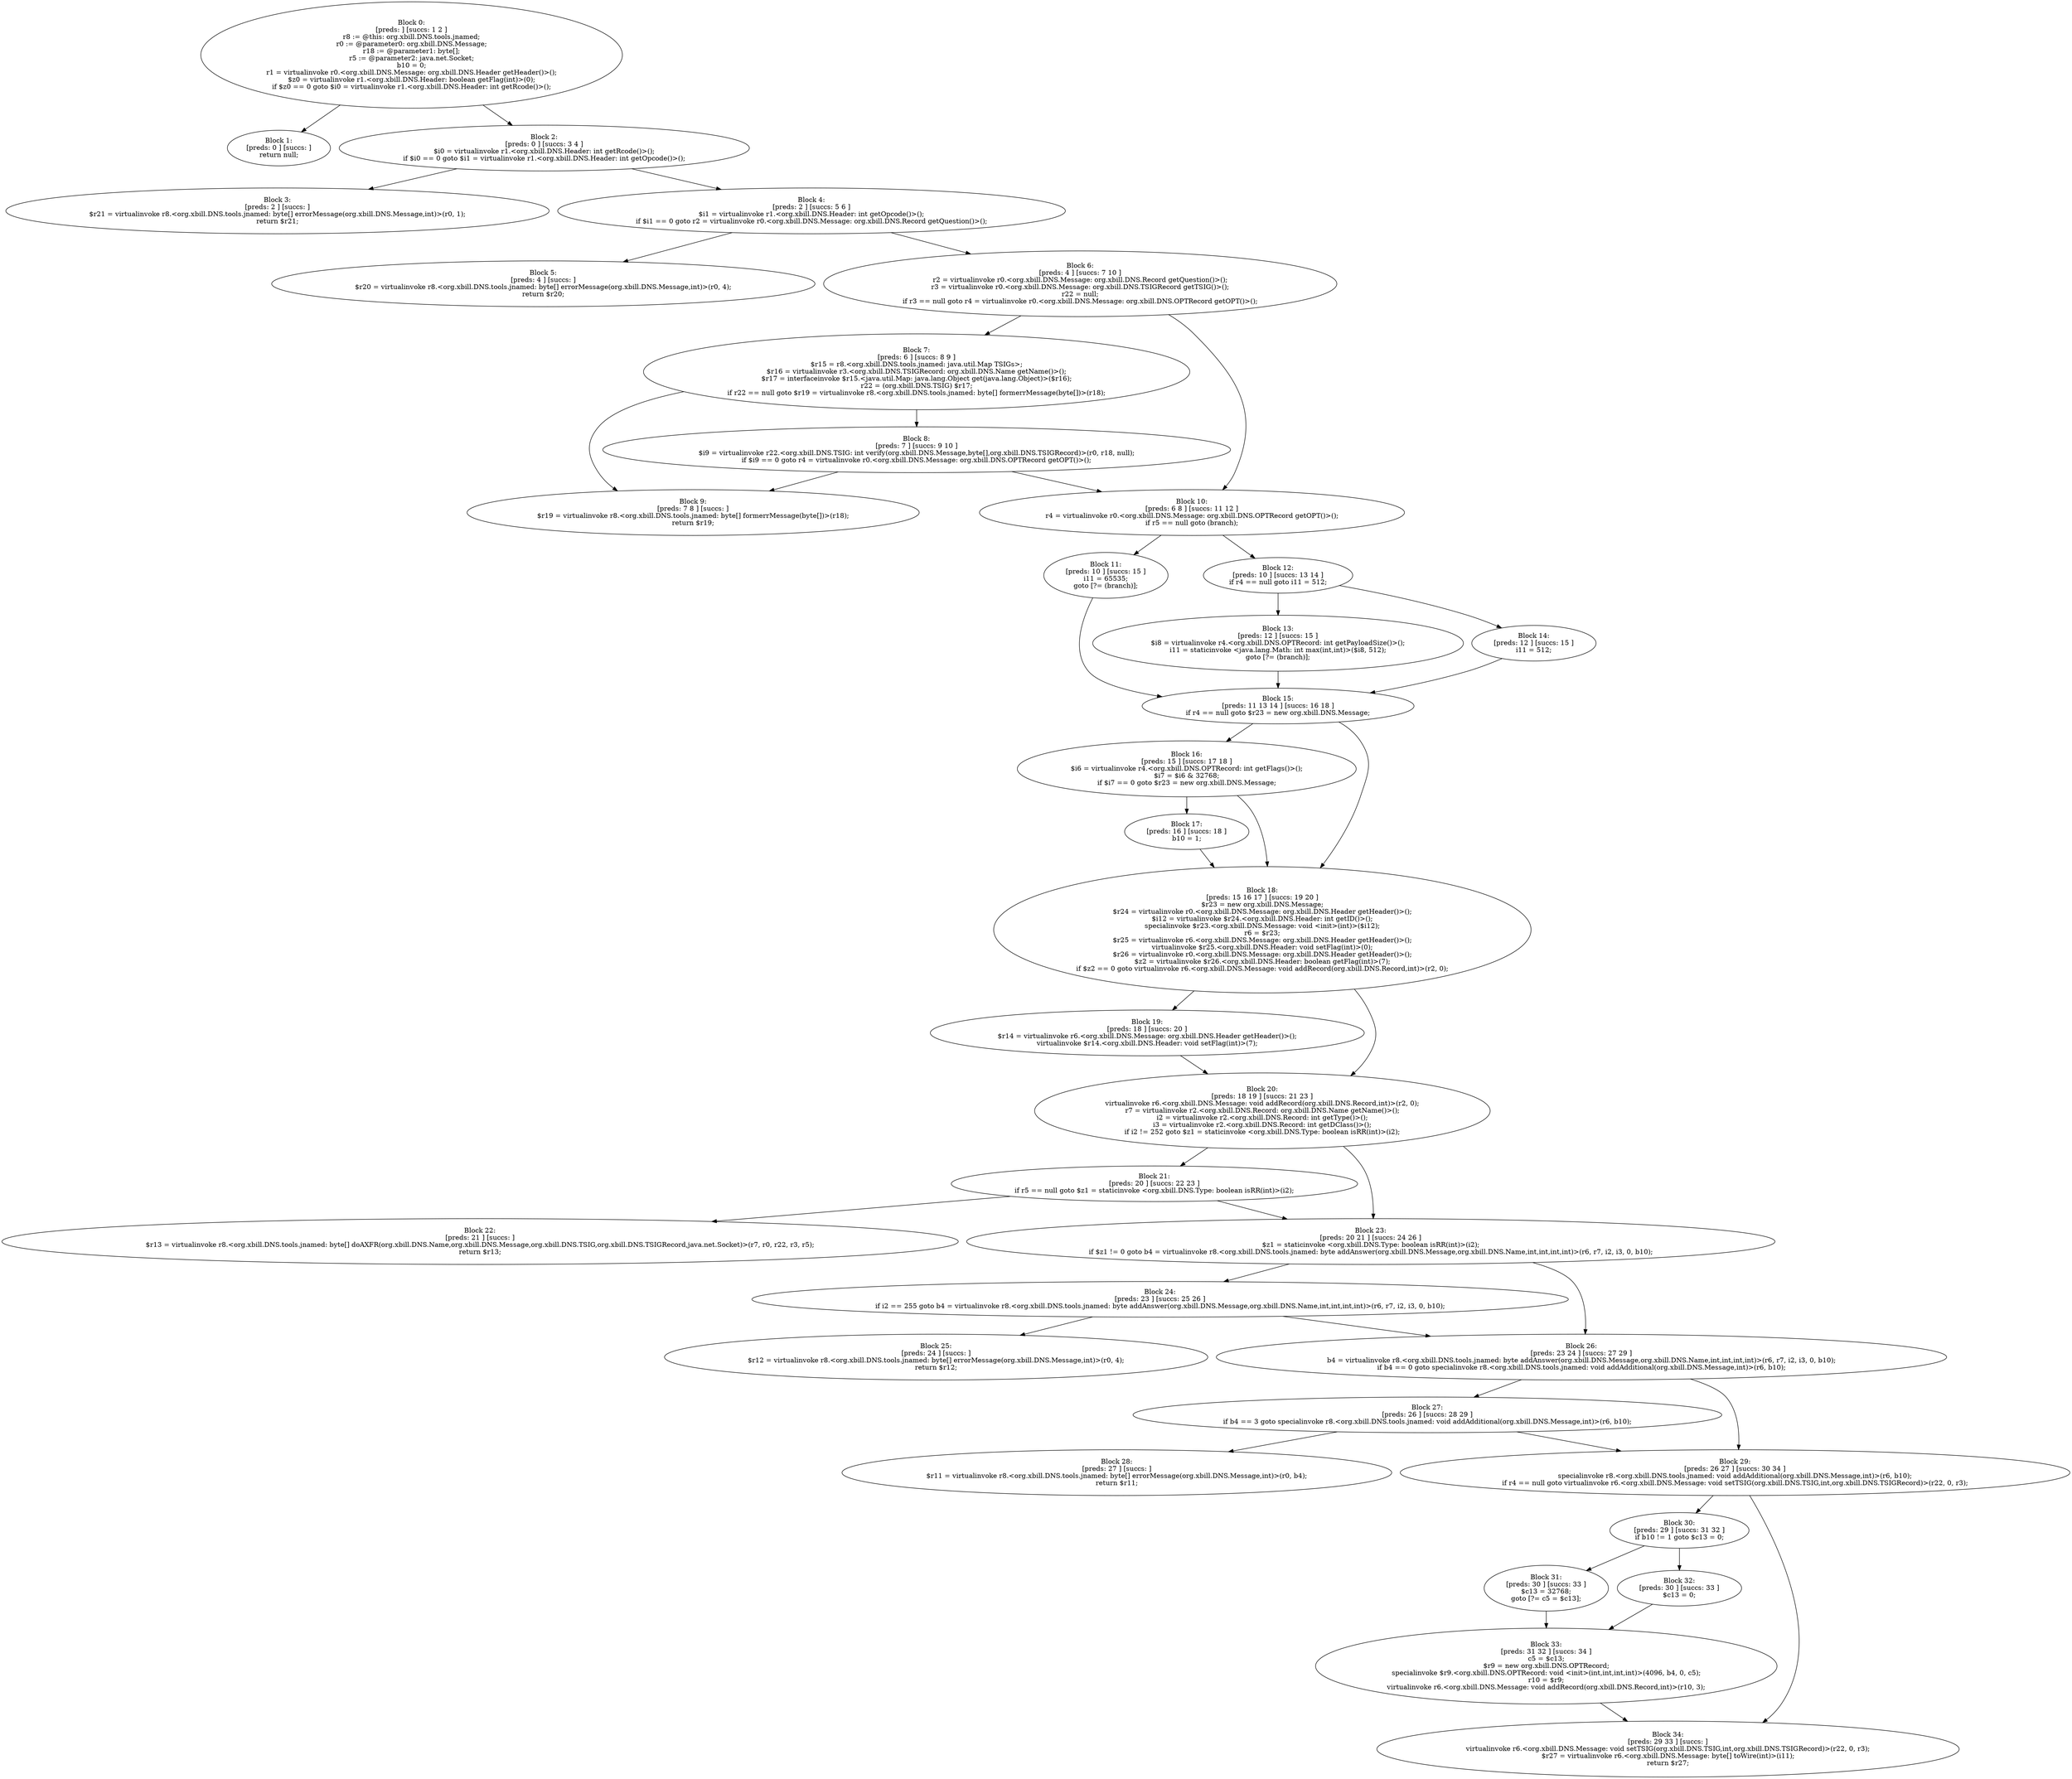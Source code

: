 digraph "unitGraph" {
    "Block 0:
[preds: ] [succs: 1 2 ]
r8 := @this: org.xbill.DNS.tools.jnamed;
r0 := @parameter0: org.xbill.DNS.Message;
r18 := @parameter1: byte[];
r5 := @parameter2: java.net.Socket;
b10 = 0;
r1 = virtualinvoke r0.<org.xbill.DNS.Message: org.xbill.DNS.Header getHeader()>();
$z0 = virtualinvoke r1.<org.xbill.DNS.Header: boolean getFlag(int)>(0);
if $z0 == 0 goto $i0 = virtualinvoke r1.<org.xbill.DNS.Header: int getRcode()>();
"
    "Block 1:
[preds: 0 ] [succs: ]
return null;
"
    "Block 2:
[preds: 0 ] [succs: 3 4 ]
$i0 = virtualinvoke r1.<org.xbill.DNS.Header: int getRcode()>();
if $i0 == 0 goto $i1 = virtualinvoke r1.<org.xbill.DNS.Header: int getOpcode()>();
"
    "Block 3:
[preds: 2 ] [succs: ]
$r21 = virtualinvoke r8.<org.xbill.DNS.tools.jnamed: byte[] errorMessage(org.xbill.DNS.Message,int)>(r0, 1);
return $r21;
"
    "Block 4:
[preds: 2 ] [succs: 5 6 ]
$i1 = virtualinvoke r1.<org.xbill.DNS.Header: int getOpcode()>();
if $i1 == 0 goto r2 = virtualinvoke r0.<org.xbill.DNS.Message: org.xbill.DNS.Record getQuestion()>();
"
    "Block 5:
[preds: 4 ] [succs: ]
$r20 = virtualinvoke r8.<org.xbill.DNS.tools.jnamed: byte[] errorMessage(org.xbill.DNS.Message,int)>(r0, 4);
return $r20;
"
    "Block 6:
[preds: 4 ] [succs: 7 10 ]
r2 = virtualinvoke r0.<org.xbill.DNS.Message: org.xbill.DNS.Record getQuestion()>();
r3 = virtualinvoke r0.<org.xbill.DNS.Message: org.xbill.DNS.TSIGRecord getTSIG()>();
r22 = null;
if r3 == null goto r4 = virtualinvoke r0.<org.xbill.DNS.Message: org.xbill.DNS.OPTRecord getOPT()>();
"
    "Block 7:
[preds: 6 ] [succs: 8 9 ]
$r15 = r8.<org.xbill.DNS.tools.jnamed: java.util.Map TSIGs>;
$r16 = virtualinvoke r3.<org.xbill.DNS.TSIGRecord: org.xbill.DNS.Name getName()>();
$r17 = interfaceinvoke $r15.<java.util.Map: java.lang.Object get(java.lang.Object)>($r16);
r22 = (org.xbill.DNS.TSIG) $r17;
if r22 == null goto $r19 = virtualinvoke r8.<org.xbill.DNS.tools.jnamed: byte[] formerrMessage(byte[])>(r18);
"
    "Block 8:
[preds: 7 ] [succs: 9 10 ]
$i9 = virtualinvoke r22.<org.xbill.DNS.TSIG: int verify(org.xbill.DNS.Message,byte[],org.xbill.DNS.TSIGRecord)>(r0, r18, null);
if $i9 == 0 goto r4 = virtualinvoke r0.<org.xbill.DNS.Message: org.xbill.DNS.OPTRecord getOPT()>();
"
    "Block 9:
[preds: 7 8 ] [succs: ]
$r19 = virtualinvoke r8.<org.xbill.DNS.tools.jnamed: byte[] formerrMessage(byte[])>(r18);
return $r19;
"
    "Block 10:
[preds: 6 8 ] [succs: 11 12 ]
r4 = virtualinvoke r0.<org.xbill.DNS.Message: org.xbill.DNS.OPTRecord getOPT()>();
if r5 == null goto (branch);
"
    "Block 11:
[preds: 10 ] [succs: 15 ]
i11 = 65535;
goto [?= (branch)];
"
    "Block 12:
[preds: 10 ] [succs: 13 14 ]
if r4 == null goto i11 = 512;
"
    "Block 13:
[preds: 12 ] [succs: 15 ]
$i8 = virtualinvoke r4.<org.xbill.DNS.OPTRecord: int getPayloadSize()>();
i11 = staticinvoke <java.lang.Math: int max(int,int)>($i8, 512);
goto [?= (branch)];
"
    "Block 14:
[preds: 12 ] [succs: 15 ]
i11 = 512;
"
    "Block 15:
[preds: 11 13 14 ] [succs: 16 18 ]
if r4 == null goto $r23 = new org.xbill.DNS.Message;
"
    "Block 16:
[preds: 15 ] [succs: 17 18 ]
$i6 = virtualinvoke r4.<org.xbill.DNS.OPTRecord: int getFlags()>();
$i7 = $i6 & 32768;
if $i7 == 0 goto $r23 = new org.xbill.DNS.Message;
"
    "Block 17:
[preds: 16 ] [succs: 18 ]
b10 = 1;
"
    "Block 18:
[preds: 15 16 17 ] [succs: 19 20 ]
$r23 = new org.xbill.DNS.Message;
$r24 = virtualinvoke r0.<org.xbill.DNS.Message: org.xbill.DNS.Header getHeader()>();
$i12 = virtualinvoke $r24.<org.xbill.DNS.Header: int getID()>();
specialinvoke $r23.<org.xbill.DNS.Message: void <init>(int)>($i12);
r6 = $r23;
$r25 = virtualinvoke r6.<org.xbill.DNS.Message: org.xbill.DNS.Header getHeader()>();
virtualinvoke $r25.<org.xbill.DNS.Header: void setFlag(int)>(0);
$r26 = virtualinvoke r0.<org.xbill.DNS.Message: org.xbill.DNS.Header getHeader()>();
$z2 = virtualinvoke $r26.<org.xbill.DNS.Header: boolean getFlag(int)>(7);
if $z2 == 0 goto virtualinvoke r6.<org.xbill.DNS.Message: void addRecord(org.xbill.DNS.Record,int)>(r2, 0);
"
    "Block 19:
[preds: 18 ] [succs: 20 ]
$r14 = virtualinvoke r6.<org.xbill.DNS.Message: org.xbill.DNS.Header getHeader()>();
virtualinvoke $r14.<org.xbill.DNS.Header: void setFlag(int)>(7);
"
    "Block 20:
[preds: 18 19 ] [succs: 21 23 ]
virtualinvoke r6.<org.xbill.DNS.Message: void addRecord(org.xbill.DNS.Record,int)>(r2, 0);
r7 = virtualinvoke r2.<org.xbill.DNS.Record: org.xbill.DNS.Name getName()>();
i2 = virtualinvoke r2.<org.xbill.DNS.Record: int getType()>();
i3 = virtualinvoke r2.<org.xbill.DNS.Record: int getDClass()>();
if i2 != 252 goto $z1 = staticinvoke <org.xbill.DNS.Type: boolean isRR(int)>(i2);
"
    "Block 21:
[preds: 20 ] [succs: 22 23 ]
if r5 == null goto $z1 = staticinvoke <org.xbill.DNS.Type: boolean isRR(int)>(i2);
"
    "Block 22:
[preds: 21 ] [succs: ]
$r13 = virtualinvoke r8.<org.xbill.DNS.tools.jnamed: byte[] doAXFR(org.xbill.DNS.Name,org.xbill.DNS.Message,org.xbill.DNS.TSIG,org.xbill.DNS.TSIGRecord,java.net.Socket)>(r7, r0, r22, r3, r5);
return $r13;
"
    "Block 23:
[preds: 20 21 ] [succs: 24 26 ]
$z1 = staticinvoke <org.xbill.DNS.Type: boolean isRR(int)>(i2);
if $z1 != 0 goto b4 = virtualinvoke r8.<org.xbill.DNS.tools.jnamed: byte addAnswer(org.xbill.DNS.Message,org.xbill.DNS.Name,int,int,int,int)>(r6, r7, i2, i3, 0, b10);
"
    "Block 24:
[preds: 23 ] [succs: 25 26 ]
if i2 == 255 goto b4 = virtualinvoke r8.<org.xbill.DNS.tools.jnamed: byte addAnswer(org.xbill.DNS.Message,org.xbill.DNS.Name,int,int,int,int)>(r6, r7, i2, i3, 0, b10);
"
    "Block 25:
[preds: 24 ] [succs: ]
$r12 = virtualinvoke r8.<org.xbill.DNS.tools.jnamed: byte[] errorMessage(org.xbill.DNS.Message,int)>(r0, 4);
return $r12;
"
    "Block 26:
[preds: 23 24 ] [succs: 27 29 ]
b4 = virtualinvoke r8.<org.xbill.DNS.tools.jnamed: byte addAnswer(org.xbill.DNS.Message,org.xbill.DNS.Name,int,int,int,int)>(r6, r7, i2, i3, 0, b10);
if b4 == 0 goto specialinvoke r8.<org.xbill.DNS.tools.jnamed: void addAdditional(org.xbill.DNS.Message,int)>(r6, b10);
"
    "Block 27:
[preds: 26 ] [succs: 28 29 ]
if b4 == 3 goto specialinvoke r8.<org.xbill.DNS.tools.jnamed: void addAdditional(org.xbill.DNS.Message,int)>(r6, b10);
"
    "Block 28:
[preds: 27 ] [succs: ]
$r11 = virtualinvoke r8.<org.xbill.DNS.tools.jnamed: byte[] errorMessage(org.xbill.DNS.Message,int)>(r0, b4);
return $r11;
"
    "Block 29:
[preds: 26 27 ] [succs: 30 34 ]
specialinvoke r8.<org.xbill.DNS.tools.jnamed: void addAdditional(org.xbill.DNS.Message,int)>(r6, b10);
if r4 == null goto virtualinvoke r6.<org.xbill.DNS.Message: void setTSIG(org.xbill.DNS.TSIG,int,org.xbill.DNS.TSIGRecord)>(r22, 0, r3);
"
    "Block 30:
[preds: 29 ] [succs: 31 32 ]
if b10 != 1 goto $c13 = 0;
"
    "Block 31:
[preds: 30 ] [succs: 33 ]
$c13 = 32768;
goto [?= c5 = $c13];
"
    "Block 32:
[preds: 30 ] [succs: 33 ]
$c13 = 0;
"
    "Block 33:
[preds: 31 32 ] [succs: 34 ]
c5 = $c13;
$r9 = new org.xbill.DNS.OPTRecord;
specialinvoke $r9.<org.xbill.DNS.OPTRecord: void <init>(int,int,int,int)>(4096, b4, 0, c5);
r10 = $r9;
virtualinvoke r6.<org.xbill.DNS.Message: void addRecord(org.xbill.DNS.Record,int)>(r10, 3);
"
    "Block 34:
[preds: 29 33 ] [succs: ]
virtualinvoke r6.<org.xbill.DNS.Message: void setTSIG(org.xbill.DNS.TSIG,int,org.xbill.DNS.TSIGRecord)>(r22, 0, r3);
$r27 = virtualinvoke r6.<org.xbill.DNS.Message: byte[] toWire(int)>(i11);
return $r27;
"
    "Block 0:
[preds: ] [succs: 1 2 ]
r8 := @this: org.xbill.DNS.tools.jnamed;
r0 := @parameter0: org.xbill.DNS.Message;
r18 := @parameter1: byte[];
r5 := @parameter2: java.net.Socket;
b10 = 0;
r1 = virtualinvoke r0.<org.xbill.DNS.Message: org.xbill.DNS.Header getHeader()>();
$z0 = virtualinvoke r1.<org.xbill.DNS.Header: boolean getFlag(int)>(0);
if $z0 == 0 goto $i0 = virtualinvoke r1.<org.xbill.DNS.Header: int getRcode()>();
"->"Block 1:
[preds: 0 ] [succs: ]
return null;
";
    "Block 0:
[preds: ] [succs: 1 2 ]
r8 := @this: org.xbill.DNS.tools.jnamed;
r0 := @parameter0: org.xbill.DNS.Message;
r18 := @parameter1: byte[];
r5 := @parameter2: java.net.Socket;
b10 = 0;
r1 = virtualinvoke r0.<org.xbill.DNS.Message: org.xbill.DNS.Header getHeader()>();
$z0 = virtualinvoke r1.<org.xbill.DNS.Header: boolean getFlag(int)>(0);
if $z0 == 0 goto $i0 = virtualinvoke r1.<org.xbill.DNS.Header: int getRcode()>();
"->"Block 2:
[preds: 0 ] [succs: 3 4 ]
$i0 = virtualinvoke r1.<org.xbill.DNS.Header: int getRcode()>();
if $i0 == 0 goto $i1 = virtualinvoke r1.<org.xbill.DNS.Header: int getOpcode()>();
";
    "Block 2:
[preds: 0 ] [succs: 3 4 ]
$i0 = virtualinvoke r1.<org.xbill.DNS.Header: int getRcode()>();
if $i0 == 0 goto $i1 = virtualinvoke r1.<org.xbill.DNS.Header: int getOpcode()>();
"->"Block 3:
[preds: 2 ] [succs: ]
$r21 = virtualinvoke r8.<org.xbill.DNS.tools.jnamed: byte[] errorMessage(org.xbill.DNS.Message,int)>(r0, 1);
return $r21;
";
    "Block 2:
[preds: 0 ] [succs: 3 4 ]
$i0 = virtualinvoke r1.<org.xbill.DNS.Header: int getRcode()>();
if $i0 == 0 goto $i1 = virtualinvoke r1.<org.xbill.DNS.Header: int getOpcode()>();
"->"Block 4:
[preds: 2 ] [succs: 5 6 ]
$i1 = virtualinvoke r1.<org.xbill.DNS.Header: int getOpcode()>();
if $i1 == 0 goto r2 = virtualinvoke r0.<org.xbill.DNS.Message: org.xbill.DNS.Record getQuestion()>();
";
    "Block 4:
[preds: 2 ] [succs: 5 6 ]
$i1 = virtualinvoke r1.<org.xbill.DNS.Header: int getOpcode()>();
if $i1 == 0 goto r2 = virtualinvoke r0.<org.xbill.DNS.Message: org.xbill.DNS.Record getQuestion()>();
"->"Block 5:
[preds: 4 ] [succs: ]
$r20 = virtualinvoke r8.<org.xbill.DNS.tools.jnamed: byte[] errorMessage(org.xbill.DNS.Message,int)>(r0, 4);
return $r20;
";
    "Block 4:
[preds: 2 ] [succs: 5 6 ]
$i1 = virtualinvoke r1.<org.xbill.DNS.Header: int getOpcode()>();
if $i1 == 0 goto r2 = virtualinvoke r0.<org.xbill.DNS.Message: org.xbill.DNS.Record getQuestion()>();
"->"Block 6:
[preds: 4 ] [succs: 7 10 ]
r2 = virtualinvoke r0.<org.xbill.DNS.Message: org.xbill.DNS.Record getQuestion()>();
r3 = virtualinvoke r0.<org.xbill.DNS.Message: org.xbill.DNS.TSIGRecord getTSIG()>();
r22 = null;
if r3 == null goto r4 = virtualinvoke r0.<org.xbill.DNS.Message: org.xbill.DNS.OPTRecord getOPT()>();
";
    "Block 6:
[preds: 4 ] [succs: 7 10 ]
r2 = virtualinvoke r0.<org.xbill.DNS.Message: org.xbill.DNS.Record getQuestion()>();
r3 = virtualinvoke r0.<org.xbill.DNS.Message: org.xbill.DNS.TSIGRecord getTSIG()>();
r22 = null;
if r3 == null goto r4 = virtualinvoke r0.<org.xbill.DNS.Message: org.xbill.DNS.OPTRecord getOPT()>();
"->"Block 7:
[preds: 6 ] [succs: 8 9 ]
$r15 = r8.<org.xbill.DNS.tools.jnamed: java.util.Map TSIGs>;
$r16 = virtualinvoke r3.<org.xbill.DNS.TSIGRecord: org.xbill.DNS.Name getName()>();
$r17 = interfaceinvoke $r15.<java.util.Map: java.lang.Object get(java.lang.Object)>($r16);
r22 = (org.xbill.DNS.TSIG) $r17;
if r22 == null goto $r19 = virtualinvoke r8.<org.xbill.DNS.tools.jnamed: byte[] formerrMessage(byte[])>(r18);
";
    "Block 6:
[preds: 4 ] [succs: 7 10 ]
r2 = virtualinvoke r0.<org.xbill.DNS.Message: org.xbill.DNS.Record getQuestion()>();
r3 = virtualinvoke r0.<org.xbill.DNS.Message: org.xbill.DNS.TSIGRecord getTSIG()>();
r22 = null;
if r3 == null goto r4 = virtualinvoke r0.<org.xbill.DNS.Message: org.xbill.DNS.OPTRecord getOPT()>();
"->"Block 10:
[preds: 6 8 ] [succs: 11 12 ]
r4 = virtualinvoke r0.<org.xbill.DNS.Message: org.xbill.DNS.OPTRecord getOPT()>();
if r5 == null goto (branch);
";
    "Block 7:
[preds: 6 ] [succs: 8 9 ]
$r15 = r8.<org.xbill.DNS.tools.jnamed: java.util.Map TSIGs>;
$r16 = virtualinvoke r3.<org.xbill.DNS.TSIGRecord: org.xbill.DNS.Name getName()>();
$r17 = interfaceinvoke $r15.<java.util.Map: java.lang.Object get(java.lang.Object)>($r16);
r22 = (org.xbill.DNS.TSIG) $r17;
if r22 == null goto $r19 = virtualinvoke r8.<org.xbill.DNS.tools.jnamed: byte[] formerrMessage(byte[])>(r18);
"->"Block 8:
[preds: 7 ] [succs: 9 10 ]
$i9 = virtualinvoke r22.<org.xbill.DNS.TSIG: int verify(org.xbill.DNS.Message,byte[],org.xbill.DNS.TSIGRecord)>(r0, r18, null);
if $i9 == 0 goto r4 = virtualinvoke r0.<org.xbill.DNS.Message: org.xbill.DNS.OPTRecord getOPT()>();
";
    "Block 7:
[preds: 6 ] [succs: 8 9 ]
$r15 = r8.<org.xbill.DNS.tools.jnamed: java.util.Map TSIGs>;
$r16 = virtualinvoke r3.<org.xbill.DNS.TSIGRecord: org.xbill.DNS.Name getName()>();
$r17 = interfaceinvoke $r15.<java.util.Map: java.lang.Object get(java.lang.Object)>($r16);
r22 = (org.xbill.DNS.TSIG) $r17;
if r22 == null goto $r19 = virtualinvoke r8.<org.xbill.DNS.tools.jnamed: byte[] formerrMessage(byte[])>(r18);
"->"Block 9:
[preds: 7 8 ] [succs: ]
$r19 = virtualinvoke r8.<org.xbill.DNS.tools.jnamed: byte[] formerrMessage(byte[])>(r18);
return $r19;
";
    "Block 8:
[preds: 7 ] [succs: 9 10 ]
$i9 = virtualinvoke r22.<org.xbill.DNS.TSIG: int verify(org.xbill.DNS.Message,byte[],org.xbill.DNS.TSIGRecord)>(r0, r18, null);
if $i9 == 0 goto r4 = virtualinvoke r0.<org.xbill.DNS.Message: org.xbill.DNS.OPTRecord getOPT()>();
"->"Block 9:
[preds: 7 8 ] [succs: ]
$r19 = virtualinvoke r8.<org.xbill.DNS.tools.jnamed: byte[] formerrMessage(byte[])>(r18);
return $r19;
";
    "Block 8:
[preds: 7 ] [succs: 9 10 ]
$i9 = virtualinvoke r22.<org.xbill.DNS.TSIG: int verify(org.xbill.DNS.Message,byte[],org.xbill.DNS.TSIGRecord)>(r0, r18, null);
if $i9 == 0 goto r4 = virtualinvoke r0.<org.xbill.DNS.Message: org.xbill.DNS.OPTRecord getOPT()>();
"->"Block 10:
[preds: 6 8 ] [succs: 11 12 ]
r4 = virtualinvoke r0.<org.xbill.DNS.Message: org.xbill.DNS.OPTRecord getOPT()>();
if r5 == null goto (branch);
";
    "Block 10:
[preds: 6 8 ] [succs: 11 12 ]
r4 = virtualinvoke r0.<org.xbill.DNS.Message: org.xbill.DNS.OPTRecord getOPT()>();
if r5 == null goto (branch);
"->"Block 11:
[preds: 10 ] [succs: 15 ]
i11 = 65535;
goto [?= (branch)];
";
    "Block 10:
[preds: 6 8 ] [succs: 11 12 ]
r4 = virtualinvoke r0.<org.xbill.DNS.Message: org.xbill.DNS.OPTRecord getOPT()>();
if r5 == null goto (branch);
"->"Block 12:
[preds: 10 ] [succs: 13 14 ]
if r4 == null goto i11 = 512;
";
    "Block 11:
[preds: 10 ] [succs: 15 ]
i11 = 65535;
goto [?= (branch)];
"->"Block 15:
[preds: 11 13 14 ] [succs: 16 18 ]
if r4 == null goto $r23 = new org.xbill.DNS.Message;
";
    "Block 12:
[preds: 10 ] [succs: 13 14 ]
if r4 == null goto i11 = 512;
"->"Block 13:
[preds: 12 ] [succs: 15 ]
$i8 = virtualinvoke r4.<org.xbill.DNS.OPTRecord: int getPayloadSize()>();
i11 = staticinvoke <java.lang.Math: int max(int,int)>($i8, 512);
goto [?= (branch)];
";
    "Block 12:
[preds: 10 ] [succs: 13 14 ]
if r4 == null goto i11 = 512;
"->"Block 14:
[preds: 12 ] [succs: 15 ]
i11 = 512;
";
    "Block 13:
[preds: 12 ] [succs: 15 ]
$i8 = virtualinvoke r4.<org.xbill.DNS.OPTRecord: int getPayloadSize()>();
i11 = staticinvoke <java.lang.Math: int max(int,int)>($i8, 512);
goto [?= (branch)];
"->"Block 15:
[preds: 11 13 14 ] [succs: 16 18 ]
if r4 == null goto $r23 = new org.xbill.DNS.Message;
";
    "Block 14:
[preds: 12 ] [succs: 15 ]
i11 = 512;
"->"Block 15:
[preds: 11 13 14 ] [succs: 16 18 ]
if r4 == null goto $r23 = new org.xbill.DNS.Message;
";
    "Block 15:
[preds: 11 13 14 ] [succs: 16 18 ]
if r4 == null goto $r23 = new org.xbill.DNS.Message;
"->"Block 16:
[preds: 15 ] [succs: 17 18 ]
$i6 = virtualinvoke r4.<org.xbill.DNS.OPTRecord: int getFlags()>();
$i7 = $i6 & 32768;
if $i7 == 0 goto $r23 = new org.xbill.DNS.Message;
";
    "Block 15:
[preds: 11 13 14 ] [succs: 16 18 ]
if r4 == null goto $r23 = new org.xbill.DNS.Message;
"->"Block 18:
[preds: 15 16 17 ] [succs: 19 20 ]
$r23 = new org.xbill.DNS.Message;
$r24 = virtualinvoke r0.<org.xbill.DNS.Message: org.xbill.DNS.Header getHeader()>();
$i12 = virtualinvoke $r24.<org.xbill.DNS.Header: int getID()>();
specialinvoke $r23.<org.xbill.DNS.Message: void <init>(int)>($i12);
r6 = $r23;
$r25 = virtualinvoke r6.<org.xbill.DNS.Message: org.xbill.DNS.Header getHeader()>();
virtualinvoke $r25.<org.xbill.DNS.Header: void setFlag(int)>(0);
$r26 = virtualinvoke r0.<org.xbill.DNS.Message: org.xbill.DNS.Header getHeader()>();
$z2 = virtualinvoke $r26.<org.xbill.DNS.Header: boolean getFlag(int)>(7);
if $z2 == 0 goto virtualinvoke r6.<org.xbill.DNS.Message: void addRecord(org.xbill.DNS.Record,int)>(r2, 0);
";
    "Block 16:
[preds: 15 ] [succs: 17 18 ]
$i6 = virtualinvoke r4.<org.xbill.DNS.OPTRecord: int getFlags()>();
$i7 = $i6 & 32768;
if $i7 == 0 goto $r23 = new org.xbill.DNS.Message;
"->"Block 17:
[preds: 16 ] [succs: 18 ]
b10 = 1;
";
    "Block 16:
[preds: 15 ] [succs: 17 18 ]
$i6 = virtualinvoke r4.<org.xbill.DNS.OPTRecord: int getFlags()>();
$i7 = $i6 & 32768;
if $i7 == 0 goto $r23 = new org.xbill.DNS.Message;
"->"Block 18:
[preds: 15 16 17 ] [succs: 19 20 ]
$r23 = new org.xbill.DNS.Message;
$r24 = virtualinvoke r0.<org.xbill.DNS.Message: org.xbill.DNS.Header getHeader()>();
$i12 = virtualinvoke $r24.<org.xbill.DNS.Header: int getID()>();
specialinvoke $r23.<org.xbill.DNS.Message: void <init>(int)>($i12);
r6 = $r23;
$r25 = virtualinvoke r6.<org.xbill.DNS.Message: org.xbill.DNS.Header getHeader()>();
virtualinvoke $r25.<org.xbill.DNS.Header: void setFlag(int)>(0);
$r26 = virtualinvoke r0.<org.xbill.DNS.Message: org.xbill.DNS.Header getHeader()>();
$z2 = virtualinvoke $r26.<org.xbill.DNS.Header: boolean getFlag(int)>(7);
if $z2 == 0 goto virtualinvoke r6.<org.xbill.DNS.Message: void addRecord(org.xbill.DNS.Record,int)>(r2, 0);
";
    "Block 17:
[preds: 16 ] [succs: 18 ]
b10 = 1;
"->"Block 18:
[preds: 15 16 17 ] [succs: 19 20 ]
$r23 = new org.xbill.DNS.Message;
$r24 = virtualinvoke r0.<org.xbill.DNS.Message: org.xbill.DNS.Header getHeader()>();
$i12 = virtualinvoke $r24.<org.xbill.DNS.Header: int getID()>();
specialinvoke $r23.<org.xbill.DNS.Message: void <init>(int)>($i12);
r6 = $r23;
$r25 = virtualinvoke r6.<org.xbill.DNS.Message: org.xbill.DNS.Header getHeader()>();
virtualinvoke $r25.<org.xbill.DNS.Header: void setFlag(int)>(0);
$r26 = virtualinvoke r0.<org.xbill.DNS.Message: org.xbill.DNS.Header getHeader()>();
$z2 = virtualinvoke $r26.<org.xbill.DNS.Header: boolean getFlag(int)>(7);
if $z2 == 0 goto virtualinvoke r6.<org.xbill.DNS.Message: void addRecord(org.xbill.DNS.Record,int)>(r2, 0);
";
    "Block 18:
[preds: 15 16 17 ] [succs: 19 20 ]
$r23 = new org.xbill.DNS.Message;
$r24 = virtualinvoke r0.<org.xbill.DNS.Message: org.xbill.DNS.Header getHeader()>();
$i12 = virtualinvoke $r24.<org.xbill.DNS.Header: int getID()>();
specialinvoke $r23.<org.xbill.DNS.Message: void <init>(int)>($i12);
r6 = $r23;
$r25 = virtualinvoke r6.<org.xbill.DNS.Message: org.xbill.DNS.Header getHeader()>();
virtualinvoke $r25.<org.xbill.DNS.Header: void setFlag(int)>(0);
$r26 = virtualinvoke r0.<org.xbill.DNS.Message: org.xbill.DNS.Header getHeader()>();
$z2 = virtualinvoke $r26.<org.xbill.DNS.Header: boolean getFlag(int)>(7);
if $z2 == 0 goto virtualinvoke r6.<org.xbill.DNS.Message: void addRecord(org.xbill.DNS.Record,int)>(r2, 0);
"->"Block 19:
[preds: 18 ] [succs: 20 ]
$r14 = virtualinvoke r6.<org.xbill.DNS.Message: org.xbill.DNS.Header getHeader()>();
virtualinvoke $r14.<org.xbill.DNS.Header: void setFlag(int)>(7);
";
    "Block 18:
[preds: 15 16 17 ] [succs: 19 20 ]
$r23 = new org.xbill.DNS.Message;
$r24 = virtualinvoke r0.<org.xbill.DNS.Message: org.xbill.DNS.Header getHeader()>();
$i12 = virtualinvoke $r24.<org.xbill.DNS.Header: int getID()>();
specialinvoke $r23.<org.xbill.DNS.Message: void <init>(int)>($i12);
r6 = $r23;
$r25 = virtualinvoke r6.<org.xbill.DNS.Message: org.xbill.DNS.Header getHeader()>();
virtualinvoke $r25.<org.xbill.DNS.Header: void setFlag(int)>(0);
$r26 = virtualinvoke r0.<org.xbill.DNS.Message: org.xbill.DNS.Header getHeader()>();
$z2 = virtualinvoke $r26.<org.xbill.DNS.Header: boolean getFlag(int)>(7);
if $z2 == 0 goto virtualinvoke r6.<org.xbill.DNS.Message: void addRecord(org.xbill.DNS.Record,int)>(r2, 0);
"->"Block 20:
[preds: 18 19 ] [succs: 21 23 ]
virtualinvoke r6.<org.xbill.DNS.Message: void addRecord(org.xbill.DNS.Record,int)>(r2, 0);
r7 = virtualinvoke r2.<org.xbill.DNS.Record: org.xbill.DNS.Name getName()>();
i2 = virtualinvoke r2.<org.xbill.DNS.Record: int getType()>();
i3 = virtualinvoke r2.<org.xbill.DNS.Record: int getDClass()>();
if i2 != 252 goto $z1 = staticinvoke <org.xbill.DNS.Type: boolean isRR(int)>(i2);
";
    "Block 19:
[preds: 18 ] [succs: 20 ]
$r14 = virtualinvoke r6.<org.xbill.DNS.Message: org.xbill.DNS.Header getHeader()>();
virtualinvoke $r14.<org.xbill.DNS.Header: void setFlag(int)>(7);
"->"Block 20:
[preds: 18 19 ] [succs: 21 23 ]
virtualinvoke r6.<org.xbill.DNS.Message: void addRecord(org.xbill.DNS.Record,int)>(r2, 0);
r7 = virtualinvoke r2.<org.xbill.DNS.Record: org.xbill.DNS.Name getName()>();
i2 = virtualinvoke r2.<org.xbill.DNS.Record: int getType()>();
i3 = virtualinvoke r2.<org.xbill.DNS.Record: int getDClass()>();
if i2 != 252 goto $z1 = staticinvoke <org.xbill.DNS.Type: boolean isRR(int)>(i2);
";
    "Block 20:
[preds: 18 19 ] [succs: 21 23 ]
virtualinvoke r6.<org.xbill.DNS.Message: void addRecord(org.xbill.DNS.Record,int)>(r2, 0);
r7 = virtualinvoke r2.<org.xbill.DNS.Record: org.xbill.DNS.Name getName()>();
i2 = virtualinvoke r2.<org.xbill.DNS.Record: int getType()>();
i3 = virtualinvoke r2.<org.xbill.DNS.Record: int getDClass()>();
if i2 != 252 goto $z1 = staticinvoke <org.xbill.DNS.Type: boolean isRR(int)>(i2);
"->"Block 21:
[preds: 20 ] [succs: 22 23 ]
if r5 == null goto $z1 = staticinvoke <org.xbill.DNS.Type: boolean isRR(int)>(i2);
";
    "Block 20:
[preds: 18 19 ] [succs: 21 23 ]
virtualinvoke r6.<org.xbill.DNS.Message: void addRecord(org.xbill.DNS.Record,int)>(r2, 0);
r7 = virtualinvoke r2.<org.xbill.DNS.Record: org.xbill.DNS.Name getName()>();
i2 = virtualinvoke r2.<org.xbill.DNS.Record: int getType()>();
i3 = virtualinvoke r2.<org.xbill.DNS.Record: int getDClass()>();
if i2 != 252 goto $z1 = staticinvoke <org.xbill.DNS.Type: boolean isRR(int)>(i2);
"->"Block 23:
[preds: 20 21 ] [succs: 24 26 ]
$z1 = staticinvoke <org.xbill.DNS.Type: boolean isRR(int)>(i2);
if $z1 != 0 goto b4 = virtualinvoke r8.<org.xbill.DNS.tools.jnamed: byte addAnswer(org.xbill.DNS.Message,org.xbill.DNS.Name,int,int,int,int)>(r6, r7, i2, i3, 0, b10);
";
    "Block 21:
[preds: 20 ] [succs: 22 23 ]
if r5 == null goto $z1 = staticinvoke <org.xbill.DNS.Type: boolean isRR(int)>(i2);
"->"Block 22:
[preds: 21 ] [succs: ]
$r13 = virtualinvoke r8.<org.xbill.DNS.tools.jnamed: byte[] doAXFR(org.xbill.DNS.Name,org.xbill.DNS.Message,org.xbill.DNS.TSIG,org.xbill.DNS.TSIGRecord,java.net.Socket)>(r7, r0, r22, r3, r5);
return $r13;
";
    "Block 21:
[preds: 20 ] [succs: 22 23 ]
if r5 == null goto $z1 = staticinvoke <org.xbill.DNS.Type: boolean isRR(int)>(i2);
"->"Block 23:
[preds: 20 21 ] [succs: 24 26 ]
$z1 = staticinvoke <org.xbill.DNS.Type: boolean isRR(int)>(i2);
if $z1 != 0 goto b4 = virtualinvoke r8.<org.xbill.DNS.tools.jnamed: byte addAnswer(org.xbill.DNS.Message,org.xbill.DNS.Name,int,int,int,int)>(r6, r7, i2, i3, 0, b10);
";
    "Block 23:
[preds: 20 21 ] [succs: 24 26 ]
$z1 = staticinvoke <org.xbill.DNS.Type: boolean isRR(int)>(i2);
if $z1 != 0 goto b4 = virtualinvoke r8.<org.xbill.DNS.tools.jnamed: byte addAnswer(org.xbill.DNS.Message,org.xbill.DNS.Name,int,int,int,int)>(r6, r7, i2, i3, 0, b10);
"->"Block 24:
[preds: 23 ] [succs: 25 26 ]
if i2 == 255 goto b4 = virtualinvoke r8.<org.xbill.DNS.tools.jnamed: byte addAnswer(org.xbill.DNS.Message,org.xbill.DNS.Name,int,int,int,int)>(r6, r7, i2, i3, 0, b10);
";
    "Block 23:
[preds: 20 21 ] [succs: 24 26 ]
$z1 = staticinvoke <org.xbill.DNS.Type: boolean isRR(int)>(i2);
if $z1 != 0 goto b4 = virtualinvoke r8.<org.xbill.DNS.tools.jnamed: byte addAnswer(org.xbill.DNS.Message,org.xbill.DNS.Name,int,int,int,int)>(r6, r7, i2, i3, 0, b10);
"->"Block 26:
[preds: 23 24 ] [succs: 27 29 ]
b4 = virtualinvoke r8.<org.xbill.DNS.tools.jnamed: byte addAnswer(org.xbill.DNS.Message,org.xbill.DNS.Name,int,int,int,int)>(r6, r7, i2, i3, 0, b10);
if b4 == 0 goto specialinvoke r8.<org.xbill.DNS.tools.jnamed: void addAdditional(org.xbill.DNS.Message,int)>(r6, b10);
";
    "Block 24:
[preds: 23 ] [succs: 25 26 ]
if i2 == 255 goto b4 = virtualinvoke r8.<org.xbill.DNS.tools.jnamed: byte addAnswer(org.xbill.DNS.Message,org.xbill.DNS.Name,int,int,int,int)>(r6, r7, i2, i3, 0, b10);
"->"Block 25:
[preds: 24 ] [succs: ]
$r12 = virtualinvoke r8.<org.xbill.DNS.tools.jnamed: byte[] errorMessage(org.xbill.DNS.Message,int)>(r0, 4);
return $r12;
";
    "Block 24:
[preds: 23 ] [succs: 25 26 ]
if i2 == 255 goto b4 = virtualinvoke r8.<org.xbill.DNS.tools.jnamed: byte addAnswer(org.xbill.DNS.Message,org.xbill.DNS.Name,int,int,int,int)>(r6, r7, i2, i3, 0, b10);
"->"Block 26:
[preds: 23 24 ] [succs: 27 29 ]
b4 = virtualinvoke r8.<org.xbill.DNS.tools.jnamed: byte addAnswer(org.xbill.DNS.Message,org.xbill.DNS.Name,int,int,int,int)>(r6, r7, i2, i3, 0, b10);
if b4 == 0 goto specialinvoke r8.<org.xbill.DNS.tools.jnamed: void addAdditional(org.xbill.DNS.Message,int)>(r6, b10);
";
    "Block 26:
[preds: 23 24 ] [succs: 27 29 ]
b4 = virtualinvoke r8.<org.xbill.DNS.tools.jnamed: byte addAnswer(org.xbill.DNS.Message,org.xbill.DNS.Name,int,int,int,int)>(r6, r7, i2, i3, 0, b10);
if b4 == 0 goto specialinvoke r8.<org.xbill.DNS.tools.jnamed: void addAdditional(org.xbill.DNS.Message,int)>(r6, b10);
"->"Block 27:
[preds: 26 ] [succs: 28 29 ]
if b4 == 3 goto specialinvoke r8.<org.xbill.DNS.tools.jnamed: void addAdditional(org.xbill.DNS.Message,int)>(r6, b10);
";
    "Block 26:
[preds: 23 24 ] [succs: 27 29 ]
b4 = virtualinvoke r8.<org.xbill.DNS.tools.jnamed: byte addAnswer(org.xbill.DNS.Message,org.xbill.DNS.Name,int,int,int,int)>(r6, r7, i2, i3, 0, b10);
if b4 == 0 goto specialinvoke r8.<org.xbill.DNS.tools.jnamed: void addAdditional(org.xbill.DNS.Message,int)>(r6, b10);
"->"Block 29:
[preds: 26 27 ] [succs: 30 34 ]
specialinvoke r8.<org.xbill.DNS.tools.jnamed: void addAdditional(org.xbill.DNS.Message,int)>(r6, b10);
if r4 == null goto virtualinvoke r6.<org.xbill.DNS.Message: void setTSIG(org.xbill.DNS.TSIG,int,org.xbill.DNS.TSIGRecord)>(r22, 0, r3);
";
    "Block 27:
[preds: 26 ] [succs: 28 29 ]
if b4 == 3 goto specialinvoke r8.<org.xbill.DNS.tools.jnamed: void addAdditional(org.xbill.DNS.Message,int)>(r6, b10);
"->"Block 28:
[preds: 27 ] [succs: ]
$r11 = virtualinvoke r8.<org.xbill.DNS.tools.jnamed: byte[] errorMessage(org.xbill.DNS.Message,int)>(r0, b4);
return $r11;
";
    "Block 27:
[preds: 26 ] [succs: 28 29 ]
if b4 == 3 goto specialinvoke r8.<org.xbill.DNS.tools.jnamed: void addAdditional(org.xbill.DNS.Message,int)>(r6, b10);
"->"Block 29:
[preds: 26 27 ] [succs: 30 34 ]
specialinvoke r8.<org.xbill.DNS.tools.jnamed: void addAdditional(org.xbill.DNS.Message,int)>(r6, b10);
if r4 == null goto virtualinvoke r6.<org.xbill.DNS.Message: void setTSIG(org.xbill.DNS.TSIG,int,org.xbill.DNS.TSIGRecord)>(r22, 0, r3);
";
    "Block 29:
[preds: 26 27 ] [succs: 30 34 ]
specialinvoke r8.<org.xbill.DNS.tools.jnamed: void addAdditional(org.xbill.DNS.Message,int)>(r6, b10);
if r4 == null goto virtualinvoke r6.<org.xbill.DNS.Message: void setTSIG(org.xbill.DNS.TSIG,int,org.xbill.DNS.TSIGRecord)>(r22, 0, r3);
"->"Block 30:
[preds: 29 ] [succs: 31 32 ]
if b10 != 1 goto $c13 = 0;
";
    "Block 29:
[preds: 26 27 ] [succs: 30 34 ]
specialinvoke r8.<org.xbill.DNS.tools.jnamed: void addAdditional(org.xbill.DNS.Message,int)>(r6, b10);
if r4 == null goto virtualinvoke r6.<org.xbill.DNS.Message: void setTSIG(org.xbill.DNS.TSIG,int,org.xbill.DNS.TSIGRecord)>(r22, 0, r3);
"->"Block 34:
[preds: 29 33 ] [succs: ]
virtualinvoke r6.<org.xbill.DNS.Message: void setTSIG(org.xbill.DNS.TSIG,int,org.xbill.DNS.TSIGRecord)>(r22, 0, r3);
$r27 = virtualinvoke r6.<org.xbill.DNS.Message: byte[] toWire(int)>(i11);
return $r27;
";
    "Block 30:
[preds: 29 ] [succs: 31 32 ]
if b10 != 1 goto $c13 = 0;
"->"Block 31:
[preds: 30 ] [succs: 33 ]
$c13 = 32768;
goto [?= c5 = $c13];
";
    "Block 30:
[preds: 29 ] [succs: 31 32 ]
if b10 != 1 goto $c13 = 0;
"->"Block 32:
[preds: 30 ] [succs: 33 ]
$c13 = 0;
";
    "Block 31:
[preds: 30 ] [succs: 33 ]
$c13 = 32768;
goto [?= c5 = $c13];
"->"Block 33:
[preds: 31 32 ] [succs: 34 ]
c5 = $c13;
$r9 = new org.xbill.DNS.OPTRecord;
specialinvoke $r9.<org.xbill.DNS.OPTRecord: void <init>(int,int,int,int)>(4096, b4, 0, c5);
r10 = $r9;
virtualinvoke r6.<org.xbill.DNS.Message: void addRecord(org.xbill.DNS.Record,int)>(r10, 3);
";
    "Block 32:
[preds: 30 ] [succs: 33 ]
$c13 = 0;
"->"Block 33:
[preds: 31 32 ] [succs: 34 ]
c5 = $c13;
$r9 = new org.xbill.DNS.OPTRecord;
specialinvoke $r9.<org.xbill.DNS.OPTRecord: void <init>(int,int,int,int)>(4096, b4, 0, c5);
r10 = $r9;
virtualinvoke r6.<org.xbill.DNS.Message: void addRecord(org.xbill.DNS.Record,int)>(r10, 3);
";
    "Block 33:
[preds: 31 32 ] [succs: 34 ]
c5 = $c13;
$r9 = new org.xbill.DNS.OPTRecord;
specialinvoke $r9.<org.xbill.DNS.OPTRecord: void <init>(int,int,int,int)>(4096, b4, 0, c5);
r10 = $r9;
virtualinvoke r6.<org.xbill.DNS.Message: void addRecord(org.xbill.DNS.Record,int)>(r10, 3);
"->"Block 34:
[preds: 29 33 ] [succs: ]
virtualinvoke r6.<org.xbill.DNS.Message: void setTSIG(org.xbill.DNS.TSIG,int,org.xbill.DNS.TSIGRecord)>(r22, 0, r3);
$r27 = virtualinvoke r6.<org.xbill.DNS.Message: byte[] toWire(int)>(i11);
return $r27;
";
}
